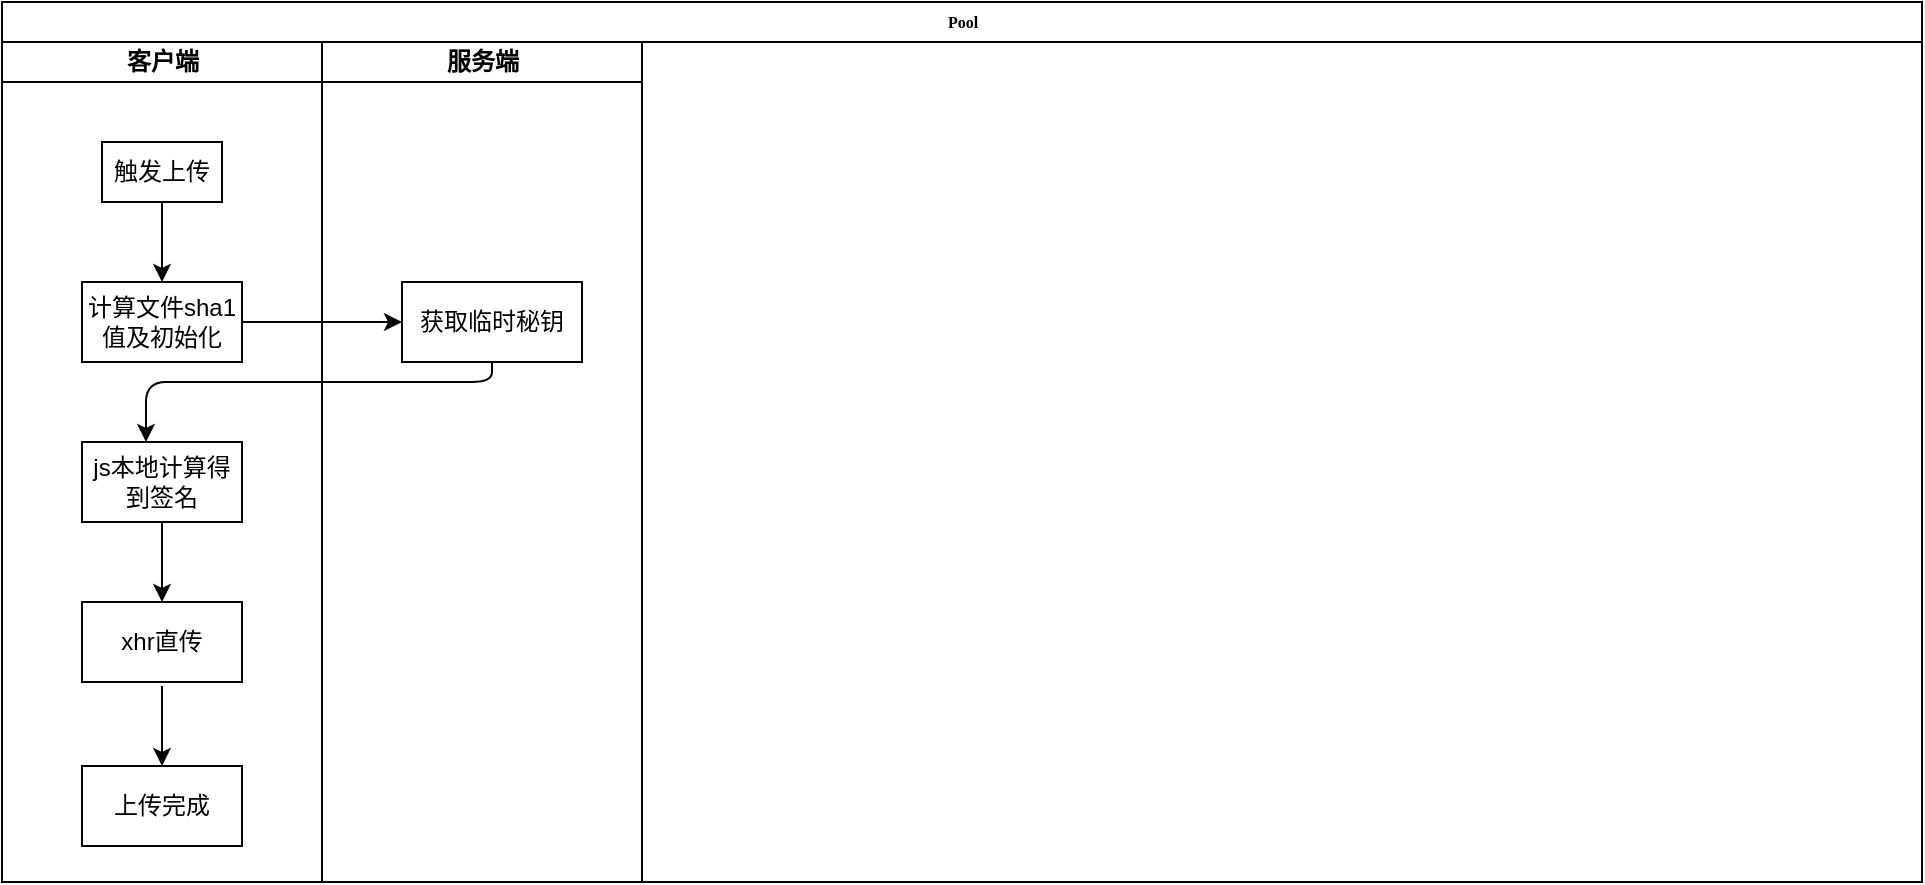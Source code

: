 <mxfile version="13.6.0" type="github" pages="2">
  <diagram name="Page-1" id="74e2e168-ea6b-b213-b513-2b3c1d86103e">
    <mxGraphModel dx="1113" dy="624" grid="1" gridSize="10" guides="1" tooltips="1" connect="1" arrows="1" fold="1" page="1" pageScale="1" pageWidth="1100" pageHeight="850" background="#FFFFFF" math="0" shadow="0">
      <root>
        <mxCell id="0" />
        <mxCell id="1" parent="0" />
        <mxCell id="77e6c97f196da883-1" value="Pool" style="swimlane;html=1;childLayout=stackLayout;startSize=20;rounded=0;shadow=0;labelBackgroundColor=none;strokeWidth=1;fontFamily=Verdana;fontSize=8;align=center;" parent="1" vertex="1">
          <mxGeometry x="70" y="40" width="960" height="440" as="geometry" />
        </mxCell>
        <mxCell id="77e6c97f196da883-2" value="客户端" style="swimlane;html=1;startSize=20;" parent="77e6c97f196da883-1" vertex="1">
          <mxGeometry y="20" width="160" height="420" as="geometry" />
        </mxCell>
        <mxCell id="MWQBDPM0mxpBOgvhmU6q-4" style="edgeStyle=orthogonalEdgeStyle;rounded=0;orthogonalLoop=1;jettySize=auto;html=1;exitX=0.5;exitY=1;exitDx=0;exitDy=0;entryX=0.5;entryY=0;entryDx=0;entryDy=0;" edge="1" parent="77e6c97f196da883-2" source="MWQBDPM0mxpBOgvhmU6q-1" target="MWQBDPM0mxpBOgvhmU6q-2">
          <mxGeometry relative="1" as="geometry" />
        </mxCell>
        <mxCell id="MWQBDPM0mxpBOgvhmU6q-1" value="触发上传" style="whiteSpace=wrap;html=1;" vertex="1" parent="77e6c97f196da883-2">
          <mxGeometry x="50" y="50" width="60" height="30" as="geometry" />
        </mxCell>
        <mxCell id="MWQBDPM0mxpBOgvhmU6q-2" value="&lt;br&gt;计算文件sha1值及初始化&lt;br&gt;&lt;br&gt;&lt;p style=&quot;margin-top: 0pt ; margin-bottom: 0pt ; margin-left: 0in ; direction: ltr ; unicode-bidi: embed ; word-break: normal&quot;&gt;&lt;/p&gt;" style="whiteSpace=wrap;html=1;" vertex="1" parent="77e6c97f196da883-2">
          <mxGeometry x="40" y="120" width="80" height="40" as="geometry" />
        </mxCell>
        <mxCell id="MWQBDPM0mxpBOgvhmU6q-10" value="js本地计算得到签名" style="whiteSpace=wrap;html=1;" vertex="1" parent="77e6c97f196da883-2">
          <mxGeometry x="40" y="200" width="80" height="40" as="geometry" />
        </mxCell>
        <mxCell id="MWQBDPM0mxpBOgvhmU6q-13" value="xhr直传&lt;br&gt;&lt;p style=&quot;margin-top: 0pt ; margin-bottom: 0pt ; margin-left: 0in ; direction: ltr ; unicode-bidi: embed ; word-break: normal&quot;&gt;&lt;/p&gt;" style="whiteSpace=wrap;html=1;" vertex="1" parent="77e6c97f196da883-2">
          <mxGeometry x="40" y="280" width="80" height="40" as="geometry" />
        </mxCell>
        <mxCell id="MWQBDPM0mxpBOgvhmU6q-14" value="" style="endArrow=classic;html=1;exitX=0.5;exitY=1;exitDx=0;exitDy=0;entryX=0.5;entryY=0;entryDx=0;entryDy=0;" edge="1" parent="77e6c97f196da883-2" source="MWQBDPM0mxpBOgvhmU6q-10" target="MWQBDPM0mxpBOgvhmU6q-13">
          <mxGeometry width="50" height="50" relative="1" as="geometry">
            <mxPoint x="330" y="290" as="sourcePoint" />
            <mxPoint x="380" y="240" as="targetPoint" />
          </mxGeometry>
        </mxCell>
        <mxCell id="MWQBDPM0mxpBOgvhmU6q-16" value="上传完成&lt;br&gt;&lt;p style=&quot;margin-top: 0pt ; margin-bottom: 0pt ; margin-left: 0in ; direction: ltr ; unicode-bidi: embed ; word-break: normal&quot;&gt;&lt;/p&gt;" style="whiteSpace=wrap;html=1;" vertex="1" parent="77e6c97f196da883-2">
          <mxGeometry x="40" y="362" width="80" height="40" as="geometry" />
        </mxCell>
        <mxCell id="MWQBDPM0mxpBOgvhmU6q-17" value="" style="endArrow=classic;html=1;exitX=0.5;exitY=1;exitDx=0;exitDy=0;entryX=0.5;entryY=0;entryDx=0;entryDy=0;" edge="1" parent="77e6c97f196da883-2" target="MWQBDPM0mxpBOgvhmU6q-16">
          <mxGeometry width="50" height="50" relative="1" as="geometry">
            <mxPoint x="80" y="322" as="sourcePoint" />
            <mxPoint x="310" y="262" as="targetPoint" />
          </mxGeometry>
        </mxCell>
        <mxCell id="77e6c97f196da883-3" value="服务端" style="swimlane;html=1;startSize=20;" parent="77e6c97f196da883-1" vertex="1">
          <mxGeometry x="160" y="20" width="160" height="420" as="geometry" />
        </mxCell>
        <mxCell id="MWQBDPM0mxpBOgvhmU6q-5" value="获取临时秘钥" style="whiteSpace=wrap;html=1;" vertex="1" parent="77e6c97f196da883-3">
          <mxGeometry x="40" y="120" width="90" height="40" as="geometry" />
        </mxCell>
        <mxCell id="MWQBDPM0mxpBOgvhmU6q-8" value="" style="endArrow=classic;html=1;exitX=1;exitY=0.5;exitDx=0;exitDy=0;entryX=0;entryY=0.5;entryDx=0;entryDy=0;" edge="1" parent="77e6c97f196da883-1" source="MWQBDPM0mxpBOgvhmU6q-2" target="MWQBDPM0mxpBOgvhmU6q-5">
          <mxGeometry width="50" height="50" relative="1" as="geometry">
            <mxPoint x="330" y="250" as="sourcePoint" />
            <mxPoint x="380" y="200" as="targetPoint" />
          </mxGeometry>
        </mxCell>
        <mxCell id="MWQBDPM0mxpBOgvhmU6q-12" value="" style="endArrow=classic;html=1;exitX=0.5;exitY=1;exitDx=0;exitDy=0;entryX=0.4;entryY=0;entryDx=0;entryDy=0;entryPerimeter=0;" edge="1" parent="77e6c97f196da883-1" source="MWQBDPM0mxpBOgvhmU6q-5" target="MWQBDPM0mxpBOgvhmU6q-10">
          <mxGeometry width="50" height="50" relative="1" as="geometry">
            <mxPoint x="330" y="290" as="sourcePoint" />
            <mxPoint x="380" y="240" as="targetPoint" />
            <Array as="points">
              <mxPoint x="245" y="190" />
              <mxPoint x="72" y="190" />
            </Array>
          </mxGeometry>
        </mxCell>
      </root>
    </mxGraphModel>
  </diagram>
  <diagram id="Cu07pGycJiZpXD6VTyN3" name="Page-2">
    <mxGraphModel dx="1678" dy="907" grid="1" gridSize="10" guides="1" tooltips="1" connect="1" arrows="1" fold="1" page="1" pageScale="1" pageWidth="827" pageHeight="1169" math="0" shadow="0">
      <root>
        <mxCell id="v1t5H6WuFRgcCA0CCX4o-0" />
        <mxCell id="v1t5H6WuFRgcCA0CCX4o-1" parent="v1t5H6WuFRgcCA0CCX4o-0" />
        <mxCell id="h2B_KDKAaET91_RehCQh-0" value="Pool" style="swimlane;html=1;childLayout=stackLayout;startSize=20;rounded=0;shadow=0;labelBackgroundColor=none;strokeWidth=1;fontFamily=Verdana;fontSize=8;align=center;" vertex="1" parent="v1t5H6WuFRgcCA0CCX4o-1">
          <mxGeometry x="70" y="40" width="960" height="580" as="geometry" />
        </mxCell>
        <mxCell id="h2B_KDKAaET91_RehCQh-1" value="客户端" style="swimlane;html=1;startSize=20;" vertex="1" parent="h2B_KDKAaET91_RehCQh-0">
          <mxGeometry y="20" width="220" height="560" as="geometry" />
        </mxCell>
        <mxCell id="h2B_KDKAaET91_RehCQh-2" style="edgeStyle=orthogonalEdgeStyle;rounded=0;orthogonalLoop=1;jettySize=auto;html=1;exitX=0.5;exitY=1;exitDx=0;exitDy=0;entryX=0.5;entryY=0;entryDx=0;entryDy=0;" edge="1" parent="h2B_KDKAaET91_RehCQh-1" source="h2B_KDKAaET91_RehCQh-3" target="h2B_KDKAaET91_RehCQh-4">
          <mxGeometry relative="1" as="geometry" />
        </mxCell>
        <mxCell id="4_InZ3COkvxpZ-zBdZR8-10" value="xhr直传&lt;br&gt;&lt;p style=&quot;margin-top: 0pt ; margin-bottom: 0pt ; margin-left: 0in ; direction: ltr ; unicode-bidi: embed ; word-break: normal&quot;&gt;&lt;/p&gt;" style="whiteSpace=wrap;html=1;" vertex="1" parent="h2B_KDKAaET91_RehCQh-1">
          <mxGeometry x="20" y="400" width="60" height="40" as="geometry" />
        </mxCell>
        <mxCell id="4_InZ3COkvxpZ-zBdZR8-6" value="本地计算签名，初始化分块上传&lt;br&gt;&lt;p style=&quot;margin-top: 0pt ; margin-bottom: 0pt ; margin-left: 0in ; direction: ltr ; unicode-bidi: embed ; word-break: normal&quot;&gt;&lt;/p&gt;" style="whiteSpace=wrap;html=1;" vertex="1" parent="h2B_KDKAaET91_RehCQh-1">
          <mxGeometry x="59" y="220" width="98" height="40" as="geometry" />
        </mxCell>
        <mxCell id="h2B_KDKAaET91_RehCQh-3" value="触发上传" style="whiteSpace=wrap;html=1;" vertex="1" parent="h2B_KDKAaET91_RehCQh-1">
          <mxGeometry x="77" y="50" width="60" height="30" as="geometry" />
        </mxCell>
        <mxCell id="h2B_KDKAaET91_RehCQh-4" value="&lt;br&gt;计算文件sha1值及初始化&lt;br&gt;&lt;br&gt;&lt;p style=&quot;margin-top: 0pt ; margin-bottom: 0pt ; margin-left: 0in ; direction: ltr ; unicode-bidi: embed ; word-break: normal&quot;&gt;&lt;/p&gt;" style="whiteSpace=wrap;html=1;" vertex="1" parent="h2B_KDKAaET91_RehCQh-1">
          <mxGeometry x="67" y="120" width="80" height="40" as="geometry" />
        </mxCell>
        <mxCell id="4_InZ3COkvxpZ-zBdZR8-0" value="上传完成，支持CDN加速访问&lt;br&gt;&lt;p style=&quot;margin-top: 0pt ; margin-bottom: 0pt ; margin-left: 0in ; direction: ltr ; unicode-bidi: embed ; word-break: normal&quot;&gt;&lt;/p&gt;" style="whiteSpace=wrap;html=1;" vertex="1" parent="h2B_KDKAaET91_RehCQh-1">
          <mxGeometry x="64" y="485" width="90" height="45" as="geometry" />
        </mxCell>
        <mxCell id="4_InZ3COkvxpZ-zBdZR8-8" value="size&amp;gt;4M" style="rhombus;whiteSpace=wrap;html=1;" vertex="1" parent="h2B_KDKAaET91_RehCQh-1">
          <mxGeometry x="77" y="290" width="60" height="60" as="geometry" />
        </mxCell>
        <mxCell id="4_InZ3COkvxpZ-zBdZR8-9" value="" style="endArrow=classic;html=1;exitX=0.5;exitY=1;exitDx=0;exitDy=0;entryX=0.5;entryY=0;entryDx=0;entryDy=0;" edge="1" parent="h2B_KDKAaET91_RehCQh-1" source="4_InZ3COkvxpZ-zBdZR8-6" target="4_InZ3COkvxpZ-zBdZR8-8">
          <mxGeometry width="50" height="50" relative="1" as="geometry">
            <mxPoint x="300" y="300" as="sourcePoint" />
            <mxPoint x="350" y="250" as="targetPoint" />
          </mxGeometry>
        </mxCell>
        <mxCell id="4_InZ3COkvxpZ-zBdZR8-20" value="分块上传&lt;br&gt;&lt;p style=&quot;margin-top: 0pt ; margin-bottom: 0pt ; margin-left: 0in ; direction: ltr ; unicode-bidi: embed ; word-break: normal&quot;&gt;&lt;/p&gt;" style="whiteSpace=wrap;html=1;" vertex="1" parent="h2B_KDKAaET91_RehCQh-1">
          <mxGeometry x="127" y="400" width="60" height="40" as="geometry" />
        </mxCell>
        <mxCell id="4_InZ3COkvxpZ-zBdZR8-21" value="" style="endArrow=classic;html=1;entryX=0.5;entryY=0;entryDx=0;entryDy=0;" edge="1" parent="h2B_KDKAaET91_RehCQh-1" source="4_InZ3COkvxpZ-zBdZR8-8" target="4_InZ3COkvxpZ-zBdZR8-20">
          <mxGeometry width="50" height="50" relative="1" as="geometry">
            <mxPoint x="140" y="320" as="sourcePoint" />
            <mxPoint x="277.711" y="380" as="targetPoint" />
            <Array as="points">
              <mxPoint x="157" y="320" />
            </Array>
          </mxGeometry>
        </mxCell>
        <mxCell id="4_InZ3COkvxpZ-zBdZR8-22" value="" style="endArrow=classic;html=1;exitX=0;exitY=0.5;exitDx=0;exitDy=0;entryX=0.5;entryY=0;entryDx=0;entryDy=0;" edge="1" parent="h2B_KDKAaET91_RehCQh-1" source="4_InZ3COkvxpZ-zBdZR8-8" target="4_InZ3COkvxpZ-zBdZR8-10">
          <mxGeometry width="50" height="50" relative="1" as="geometry">
            <mxPoint x="280" y="290" as="sourcePoint" />
            <mxPoint x="330" y="240" as="targetPoint" />
            <Array as="points">
              <mxPoint x="50" y="320" />
            </Array>
          </mxGeometry>
        </mxCell>
        <mxCell id="4_InZ3COkvxpZ-zBdZR8-25" value="" style="endArrow=classic;html=1;exitX=0.5;exitY=1;exitDx=0;exitDy=0;entryX=0.5;entryY=0;entryDx=0;entryDy=0;" edge="1" parent="h2B_KDKAaET91_RehCQh-1" source="4_InZ3COkvxpZ-zBdZR8-20" target="4_InZ3COkvxpZ-zBdZR8-0">
          <mxGeometry width="50" height="50" relative="1" as="geometry">
            <mxPoint x="150" y="490" as="sourcePoint" />
            <mxPoint x="200" y="440" as="targetPoint" />
            <Array as="points">
              <mxPoint x="157" y="460" />
              <mxPoint x="109" y="460" />
            </Array>
          </mxGeometry>
        </mxCell>
        <mxCell id="4_InZ3COkvxpZ-zBdZR8-26" value="" style="endArrow=classic;html=1;exitX=0.5;exitY=1;exitDx=0;exitDy=0;entryX=0.5;entryY=0;entryDx=0;entryDy=0;" edge="1" parent="h2B_KDKAaET91_RehCQh-1" source="4_InZ3COkvxpZ-zBdZR8-10" target="4_InZ3COkvxpZ-zBdZR8-0">
          <mxGeometry width="50" height="50" relative="1" as="geometry">
            <mxPoint x="280" y="290" as="sourcePoint" />
            <mxPoint x="110" y="480" as="targetPoint" />
            <Array as="points">
              <mxPoint x="50" y="460" />
              <mxPoint x="110" y="460" />
            </Array>
          </mxGeometry>
        </mxCell>
        <mxCell id="h2B_KDKAaET91_RehCQh-12" value="" style="endArrow=classic;html=1;exitX=1;exitY=0.5;exitDx=0;exitDy=0;entryX=0;entryY=0.5;entryDx=0;entryDy=0;" edge="1" parent="h2B_KDKAaET91_RehCQh-0" source="h2B_KDKAaET91_RehCQh-4" target="h2B_KDKAaET91_RehCQh-14">
          <mxGeometry width="50" height="50" relative="1" as="geometry">
            <mxPoint x="330" y="250" as="sourcePoint" />
            <mxPoint x="200" y="160" as="targetPoint" />
          </mxGeometry>
        </mxCell>
        <mxCell id="4_InZ3COkvxpZ-zBdZR8-4" value="" style="endArrow=classic;html=1;exitX=1;exitY=0.5;exitDx=0;exitDy=0;entryX=1;entryY=0.5;entryDx=0;entryDy=0;" edge="1" parent="h2B_KDKAaET91_RehCQh-0" source="h2B_KDKAaET91_RehCQh-14" target="4_InZ3COkvxpZ-zBdZR8-0">
          <mxGeometry width="50" height="50" relative="1" as="geometry">
            <mxPoint x="280" y="390" as="sourcePoint" />
            <mxPoint x="330" y="340" as="targetPoint" />
            <Array as="points">
              <mxPoint x="380" y="160" />
              <mxPoint x="380" y="528" />
            </Array>
          </mxGeometry>
        </mxCell>
        <mxCell id="4_InZ3COkvxpZ-zBdZR8-7" value="" style="endArrow=classic;html=1;exitX=0;exitY=0.5;exitDx=0;exitDy=0;entryX=1;entryY=0.5;entryDx=0;entryDy=0;" edge="1" parent="h2B_KDKAaET91_RehCQh-0" source="4_InZ3COkvxpZ-zBdZR8-1" target="4_InZ3COkvxpZ-zBdZR8-6">
          <mxGeometry width="50" height="50" relative="1" as="geometry">
            <mxPoint x="280" y="320" as="sourcePoint" />
            <mxPoint x="330" y="270" as="targetPoint" />
          </mxGeometry>
        </mxCell>
        <mxCell id="h2B_KDKAaET91_RehCQh-10" value="服务端" style="swimlane;html=1;startSize=20;" vertex="1" parent="h2B_KDKAaET91_RehCQh-0">
          <mxGeometry x="220" y="20" width="200" height="560" as="geometry" />
        </mxCell>
        <mxCell id="4_InZ3COkvxpZ-zBdZR8-3" value="N" style="text;html=1;align=center;verticalAlign=middle;resizable=0;points=[];autosize=1;" vertex="1" parent="h2B_KDKAaET91_RehCQh-10">
          <mxGeometry x="60" y="177" width="20" height="20" as="geometry" />
        </mxCell>
        <mxCell id="4_InZ3COkvxpZ-zBdZR8-1" value="限定临时秘钥操作及资源权限范围，返回临时秘钥&lt;br&gt;&lt;p style=&quot;margin-top: 0pt ; margin-bottom: 0pt ; margin-left: 0in ; direction: ltr ; unicode-bidi: embed ; word-break: normal&quot;&gt;&lt;/p&gt;" style="whiteSpace=wrap;html=1;" vertex="1" parent="h2B_KDKAaET91_RehCQh-10">
          <mxGeometry x="26" y="210" width="120" height="60" as="geometry" />
        </mxCell>
        <mxCell id="h2B_KDKAaET91_RehCQh-14" value="判重" style="rhombus;whiteSpace=wrap;html=1;" vertex="1" parent="h2B_KDKAaET91_RehCQh-10">
          <mxGeometry x="57" y="110" width="60" height="60" as="geometry" />
        </mxCell>
        <mxCell id="4_InZ3COkvxpZ-zBdZR8-2" value="" style="endArrow=classic;html=1;exitX=0.5;exitY=1;exitDx=0;exitDy=0;entryX=0.5;entryY=0;entryDx=0;entryDy=0;" edge="1" parent="h2B_KDKAaET91_RehCQh-10" source="h2B_KDKAaET91_RehCQh-14" target="4_InZ3COkvxpZ-zBdZR8-1">
          <mxGeometry width="50" height="50" relative="1" as="geometry">
            <mxPoint x="80" y="370" as="sourcePoint" />
            <mxPoint x="130" y="320" as="targetPoint" />
          </mxGeometry>
        </mxCell>
        <mxCell id="4_InZ3COkvxpZ-zBdZR8-5" value="Y" style="text;html=1;align=center;verticalAlign=middle;resizable=0;points=[];autosize=1;" vertex="1" parent="h2B_KDKAaET91_RehCQh-10">
          <mxGeometry x="134" y="120" width="20" height="20" as="geometry" />
        </mxCell>
      </root>
    </mxGraphModel>
  </diagram>
</mxfile>
